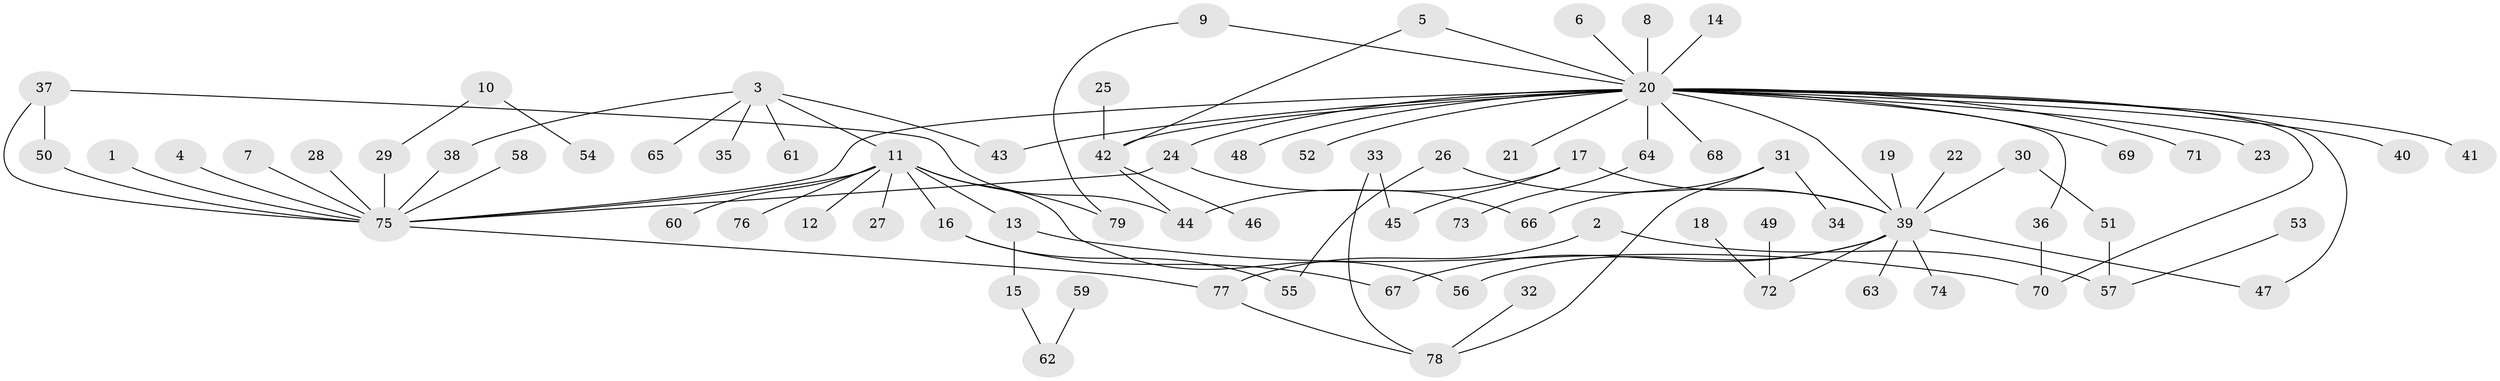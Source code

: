 // original degree distribution, {16: 0.007633587786259542, 1: 0.549618320610687, 5: 0.022900763358778626, 3: 0.08396946564885496, 26: 0.007633587786259542, 12: 0.007633587786259542, 7: 0.007633587786259542, 13: 0.007633587786259542, 4: 0.07633587786259542, 2: 0.22137404580152673, 6: 0.007633587786259542}
// Generated by graph-tools (version 1.1) at 2025/36/03/04/25 23:36:53]
// undirected, 79 vertices, 95 edges
graph export_dot {
  node [color=gray90,style=filled];
  1;
  2;
  3;
  4;
  5;
  6;
  7;
  8;
  9;
  10;
  11;
  12;
  13;
  14;
  15;
  16;
  17;
  18;
  19;
  20;
  21;
  22;
  23;
  24;
  25;
  26;
  27;
  28;
  29;
  30;
  31;
  32;
  33;
  34;
  35;
  36;
  37;
  38;
  39;
  40;
  41;
  42;
  43;
  44;
  45;
  46;
  47;
  48;
  49;
  50;
  51;
  52;
  53;
  54;
  55;
  56;
  57;
  58;
  59;
  60;
  61;
  62;
  63;
  64;
  65;
  66;
  67;
  68;
  69;
  70;
  71;
  72;
  73;
  74;
  75;
  76;
  77;
  78;
  79;
  1 -- 75 [weight=1.0];
  2 -- 57 [weight=1.0];
  2 -- 77 [weight=1.0];
  3 -- 11 [weight=1.0];
  3 -- 35 [weight=1.0];
  3 -- 38 [weight=1.0];
  3 -- 43 [weight=1.0];
  3 -- 61 [weight=1.0];
  3 -- 65 [weight=1.0];
  4 -- 75 [weight=1.0];
  5 -- 20 [weight=1.0];
  5 -- 42 [weight=1.0];
  6 -- 20 [weight=1.0];
  7 -- 75 [weight=1.0];
  8 -- 20 [weight=1.0];
  9 -- 20 [weight=1.0];
  9 -- 79 [weight=1.0];
  10 -- 29 [weight=1.0];
  10 -- 54 [weight=1.0];
  11 -- 12 [weight=1.0];
  11 -- 13 [weight=1.0];
  11 -- 16 [weight=1.0];
  11 -- 27 [weight=1.0];
  11 -- 56 [weight=1.0];
  11 -- 60 [weight=1.0];
  11 -- 75 [weight=1.0];
  11 -- 76 [weight=1.0];
  11 -- 79 [weight=1.0];
  13 -- 15 [weight=1.0];
  13 -- 70 [weight=1.0];
  14 -- 20 [weight=1.0];
  15 -- 62 [weight=1.0];
  16 -- 55 [weight=1.0];
  16 -- 67 [weight=1.0];
  17 -- 39 [weight=1.0];
  17 -- 44 [weight=1.0];
  17 -- 45 [weight=1.0];
  18 -- 72 [weight=1.0];
  19 -- 39 [weight=1.0];
  20 -- 21 [weight=1.0];
  20 -- 23 [weight=1.0];
  20 -- 24 [weight=1.0];
  20 -- 36 [weight=1.0];
  20 -- 39 [weight=1.0];
  20 -- 40 [weight=1.0];
  20 -- 41 [weight=1.0];
  20 -- 42 [weight=1.0];
  20 -- 43 [weight=1.0];
  20 -- 47 [weight=1.0];
  20 -- 48 [weight=1.0];
  20 -- 52 [weight=1.0];
  20 -- 64 [weight=2.0];
  20 -- 68 [weight=1.0];
  20 -- 69 [weight=1.0];
  20 -- 70 [weight=1.0];
  20 -- 71 [weight=1.0];
  20 -- 75 [weight=1.0];
  22 -- 39 [weight=1.0];
  24 -- 66 [weight=1.0];
  24 -- 75 [weight=1.0];
  25 -- 42 [weight=1.0];
  26 -- 39 [weight=1.0];
  26 -- 55 [weight=1.0];
  28 -- 75 [weight=1.0];
  29 -- 75 [weight=1.0];
  30 -- 39 [weight=1.0];
  30 -- 51 [weight=1.0];
  31 -- 34 [weight=1.0];
  31 -- 66 [weight=1.0];
  31 -- 78 [weight=1.0];
  32 -- 78 [weight=1.0];
  33 -- 45 [weight=1.0];
  33 -- 78 [weight=1.0];
  36 -- 70 [weight=1.0];
  37 -- 44 [weight=1.0];
  37 -- 50 [weight=1.0];
  37 -- 75 [weight=1.0];
  38 -- 75 [weight=1.0];
  39 -- 47 [weight=1.0];
  39 -- 56 [weight=1.0];
  39 -- 63 [weight=1.0];
  39 -- 67 [weight=1.0];
  39 -- 72 [weight=1.0];
  39 -- 74 [weight=1.0];
  42 -- 44 [weight=1.0];
  42 -- 46 [weight=1.0];
  49 -- 72 [weight=1.0];
  50 -- 75 [weight=1.0];
  51 -- 57 [weight=1.0];
  53 -- 57 [weight=1.0];
  58 -- 75 [weight=1.0];
  59 -- 62 [weight=1.0];
  64 -- 73 [weight=1.0];
  75 -- 77 [weight=1.0];
  77 -- 78 [weight=1.0];
}
